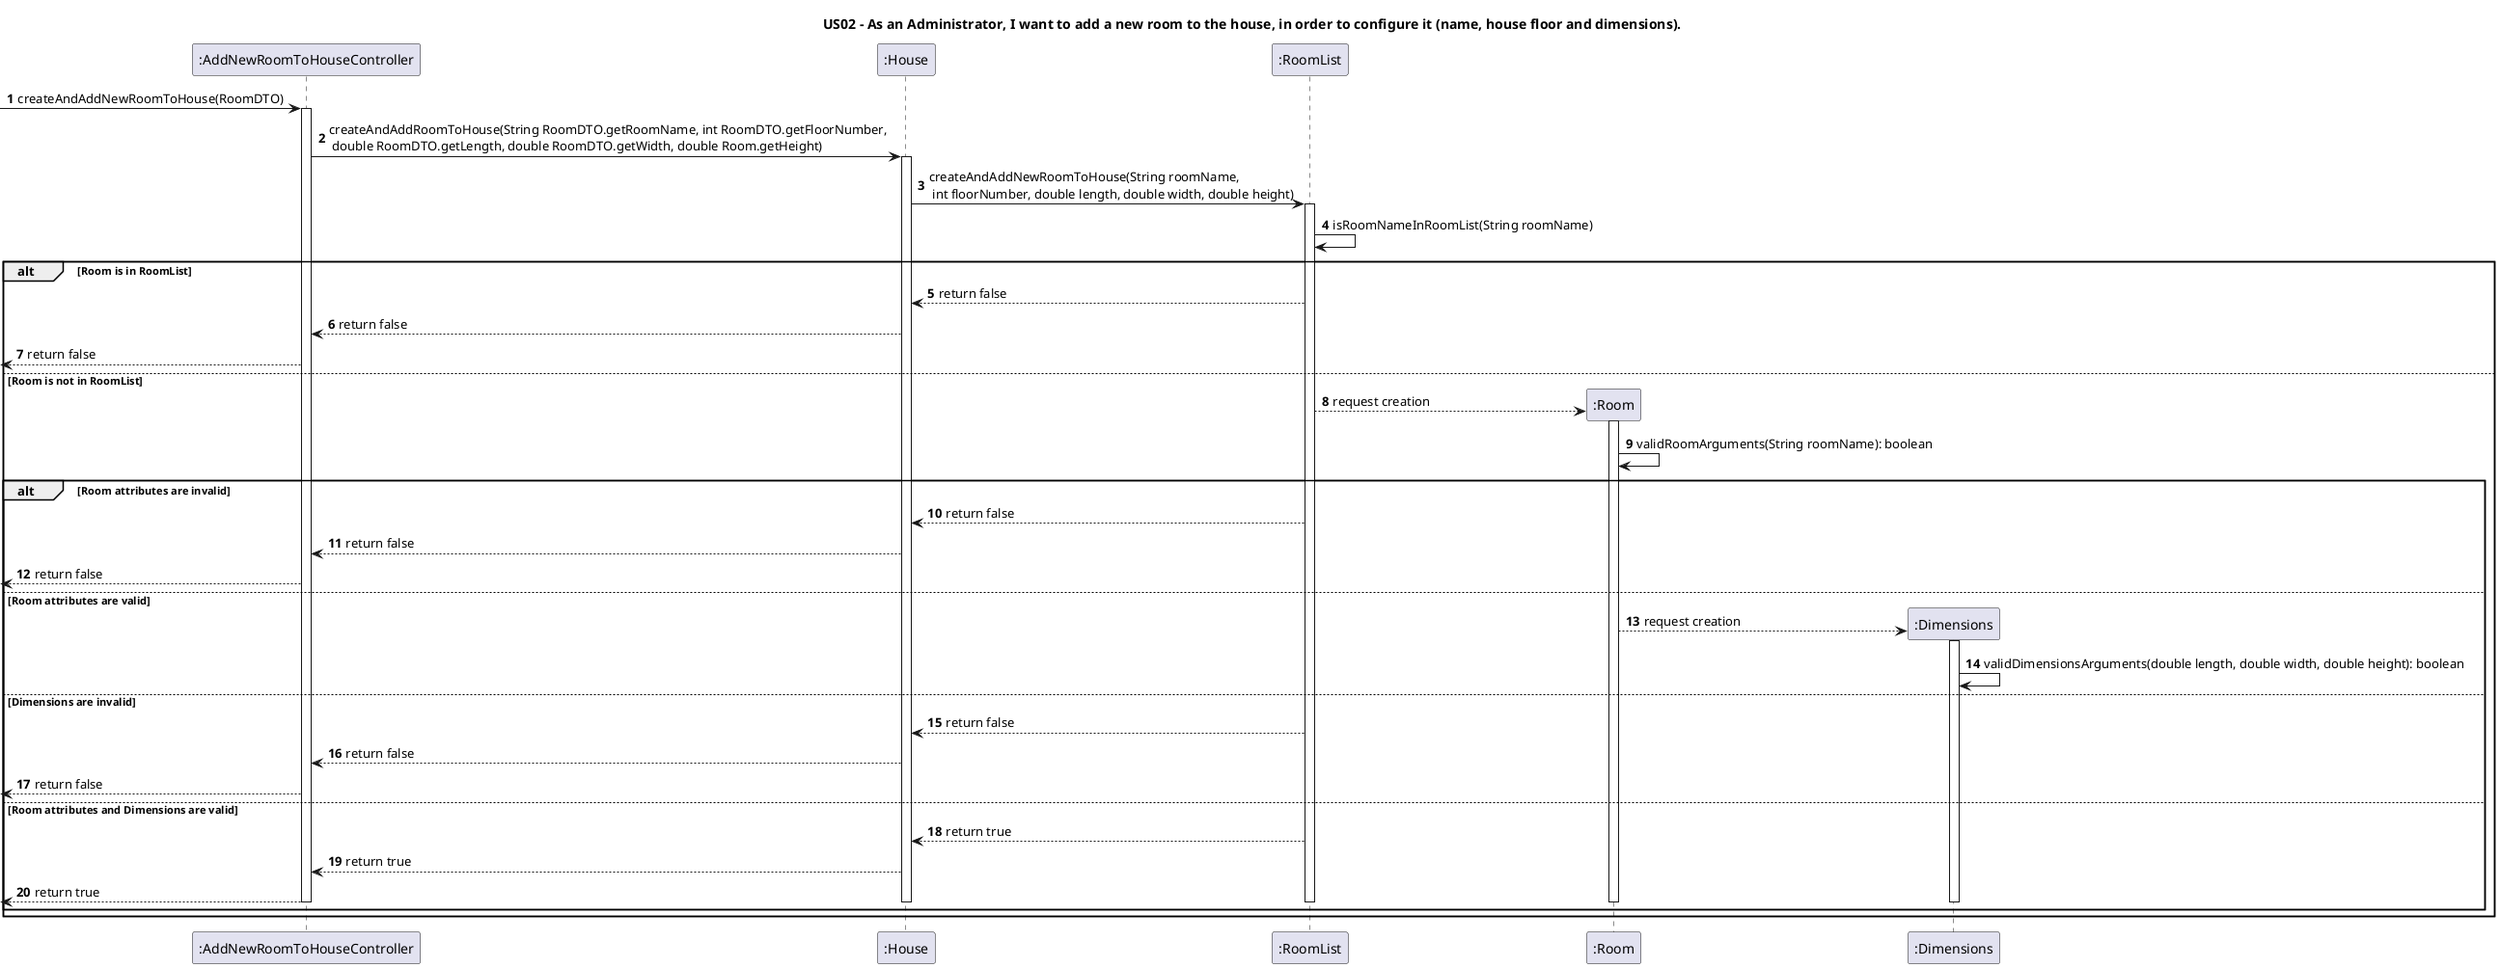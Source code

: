 @startuml

title US02 - As an Administrator, I want to add a new room to the house, in order to configure it (name, house floor and dimensions).

autonumber

participant ":AddNewRoomToHouseController" as Controller
participant ":House" as House
participant ":RoomList" as RoomList
participant ":Room" as Room
participant ":Dimensions" as Dimensions

-> Controller: createAndAddNewRoomToHouse(RoomDTO)
activate Controller
Controller -> House: createAndAddRoomToHouse(String RoomDTO.getRoomName, int RoomDTO.getFloorNumber, \n double RoomDTO.getLength, double RoomDTO.getWidth, double Room.getHeight)
activate House
House -> RoomList: createAndAddNewRoomToHouse(String roomName,\n int floorNumber, double length, double width, double height)
activate RoomList
RoomList -> RoomList: isRoomNameInRoomList(String roomName)
alt Room is in RoomList
    RoomList --> House: return false
    House --> Controller: return false
    <-- Controller: return false
else Room is not in RoomList
    RoomList --> Room**: request creation
    activate Room
    Room -> Room: validRoomArguments(String roomName): boolean
    alt Room attributes are invalid
        RoomList --> House: return false
        House --> Controller: return false
        <-- Controller: return false
    else Room attributes are valid
        Room --> Dimensions**: request creation
        activate Dimensions
        Dimensions -> Dimensions: validDimensionsArguments(double length, double width, double height): boolean
        else Dimensions are invalid
            RoomList --> House: return false
            House --> Controller: return false
            <-- Controller: return false
        else Room attributes and Dimensions are valid
            RoomList --> House: return true
            House --> Controller: return true
            <-- Controller: return true
            deactivate Dimensions
            deactivate Room
            deactivate RoomList
            deactivate House
            deactivate Controller
    end
end


@enduml
